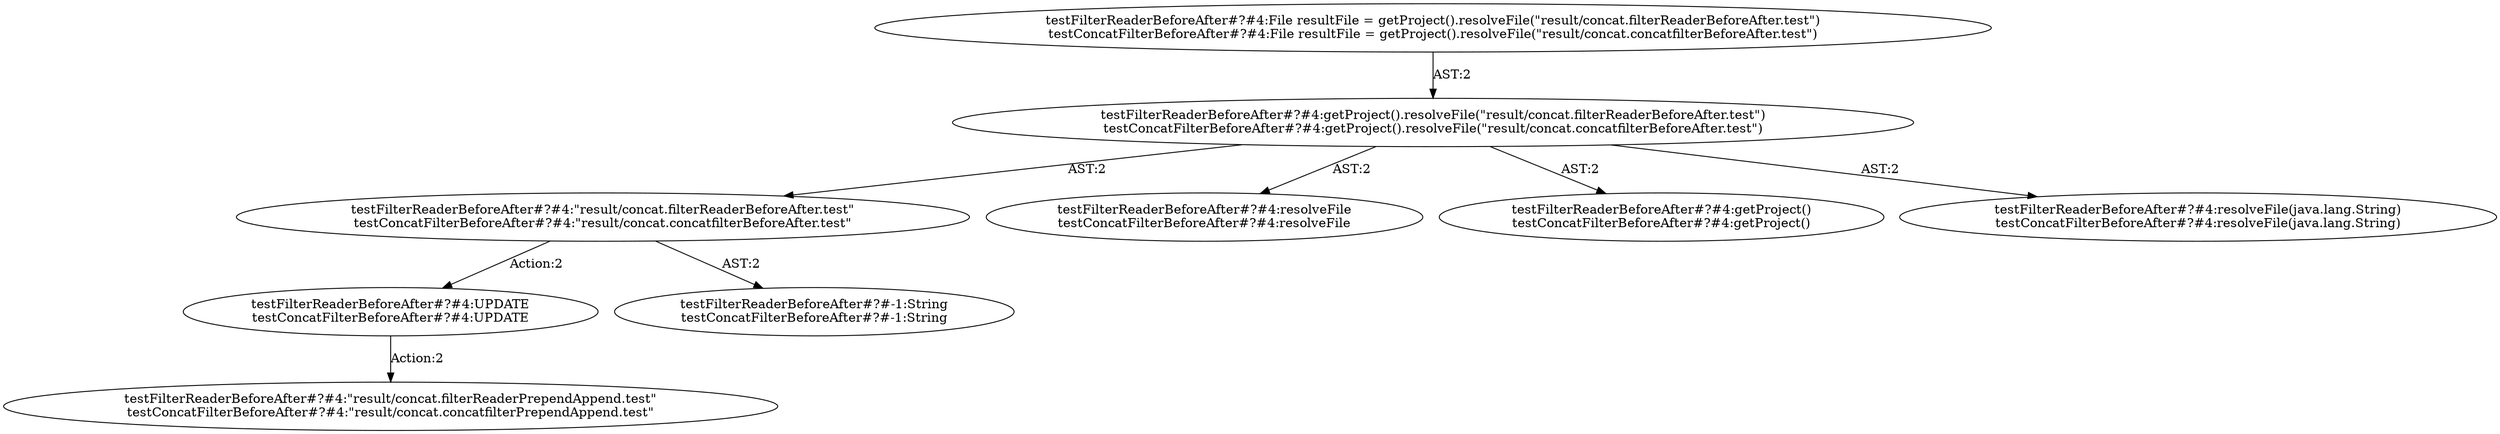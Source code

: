 digraph "Pattern" {
0 [label="testFilterReaderBeforeAfter#?#4:UPDATE
testConcatFilterBeforeAfter#?#4:UPDATE" shape=ellipse]
1 [label="testFilterReaderBeforeAfter#?#4:\"result/concat.filterReaderBeforeAfter.test\"
testConcatFilterBeforeAfter#?#4:\"result/concat.concatfilterBeforeAfter.test\"" shape=ellipse]
2 [label="testFilterReaderBeforeAfter#?#4:getProject().resolveFile(\"result/concat.filterReaderBeforeAfter.test\")
testConcatFilterBeforeAfter#?#4:getProject().resolveFile(\"result/concat.concatfilterBeforeAfter.test\")" shape=ellipse]
3 [label="testFilterReaderBeforeAfter#?#4:File resultFile = getProject().resolveFile(\"result/concat.filterReaderBeforeAfter.test\")
testConcatFilterBeforeAfter#?#4:File resultFile = getProject().resolveFile(\"result/concat.concatfilterBeforeAfter.test\")" shape=ellipse]
4 [label="testFilterReaderBeforeAfter#?#4:resolveFile
testConcatFilterBeforeAfter#?#4:resolveFile" shape=ellipse]
5 [label="testFilterReaderBeforeAfter#?#4:getProject()
testConcatFilterBeforeAfter#?#4:getProject()" shape=ellipse]
6 [label="testFilterReaderBeforeAfter#?#4:resolveFile(java.lang.String)
testConcatFilterBeforeAfter#?#4:resolveFile(java.lang.String)" shape=ellipse]
7 [label="testFilterReaderBeforeAfter#?#-1:String
testConcatFilterBeforeAfter#?#-1:String" shape=ellipse]
8 [label="testFilterReaderBeforeAfter#?#4:\"result/concat.filterReaderPrependAppend.test\"
testConcatFilterBeforeAfter#?#4:\"result/concat.concatfilterPrependAppend.test\"" shape=ellipse]
0 -> 8 [label="Action:2"];
1 -> 0 [label="Action:2"];
1 -> 7 [label="AST:2"];
2 -> 1 [label="AST:2"];
2 -> 4 [label="AST:2"];
2 -> 5 [label="AST:2"];
2 -> 6 [label="AST:2"];
3 -> 2 [label="AST:2"];
}